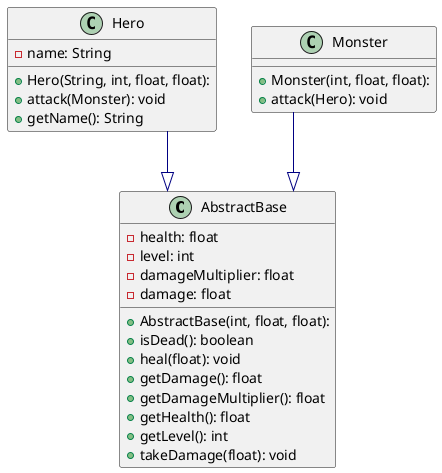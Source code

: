 @startuml

top to bottom direction
skinparam linetype ortho

class AbstractBase {
  + AbstractBase(int, float, float): 
  - health: float
  - level: int
  - damageMultiplier: float
  - damage: float
  + isDead(): boolean
  + heal(float): void
  + getDamage(): float
  + getDamageMultiplier(): float
  + getHealth(): float
  + getLevel(): int
  + takeDamage(float): void
}
class Hero {
  + Hero(String, int, float, float): 
  - name: String
  + attack(Monster): void
  + getName(): String
}
class Monster {
  + Monster(int, float, float): 
  + attack(Hero): void
}

Hero          -[#000082,plain]-^  AbstractBase 
Monster       -[#000082,plain]-^  AbstractBase 
@enduml
